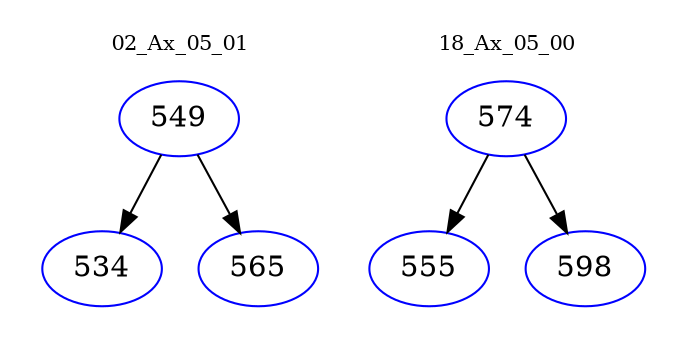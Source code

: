 digraph{
subgraph cluster_0 {
color = white
label = "02_Ax_05_01";
fontsize=10;
T0_549 [label="549", color="blue"]
T0_549 -> T0_534 [color="black"]
T0_534 [label="534", color="blue"]
T0_549 -> T0_565 [color="black"]
T0_565 [label="565", color="blue"]
}
subgraph cluster_1 {
color = white
label = "18_Ax_05_00";
fontsize=10;
T1_574 [label="574", color="blue"]
T1_574 -> T1_555 [color="black"]
T1_555 [label="555", color="blue"]
T1_574 -> T1_598 [color="black"]
T1_598 [label="598", color="blue"]
}
}
